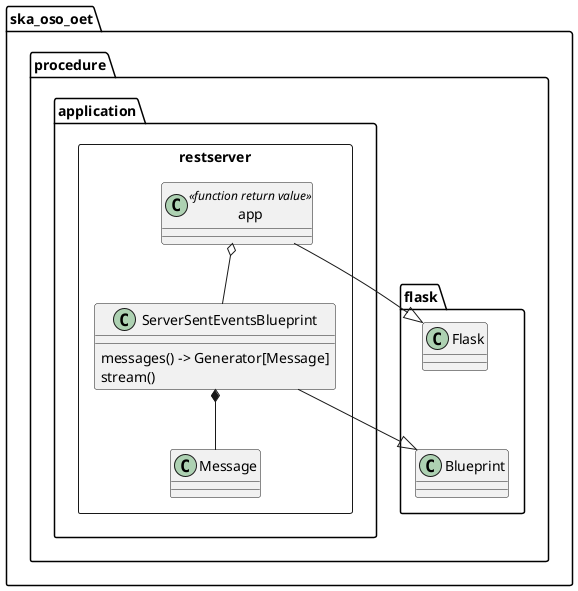 @startuml
'https://plantuml.com/class-diagram

package ska_oso_oet.procedure {

package application as application_pkg {

    package restserver <<Rectangle>> {
        class app <<function return value>> {
        }

        class ServerSentEventsBlueprint {
            messages() -> Generator[Message]
            stream()
        }

        class Message

        app o-- ServerSentEventsBlueprint
        ServerSentEventsBlueprint *-- Message
    }
}

package flask {
    class Flask
    class Blueprint

    Flask -down[hidden]- Blueprint
}
}

app -|> Flask
ServerSentEventsBlueprint --|> Blueprint

@enduml

